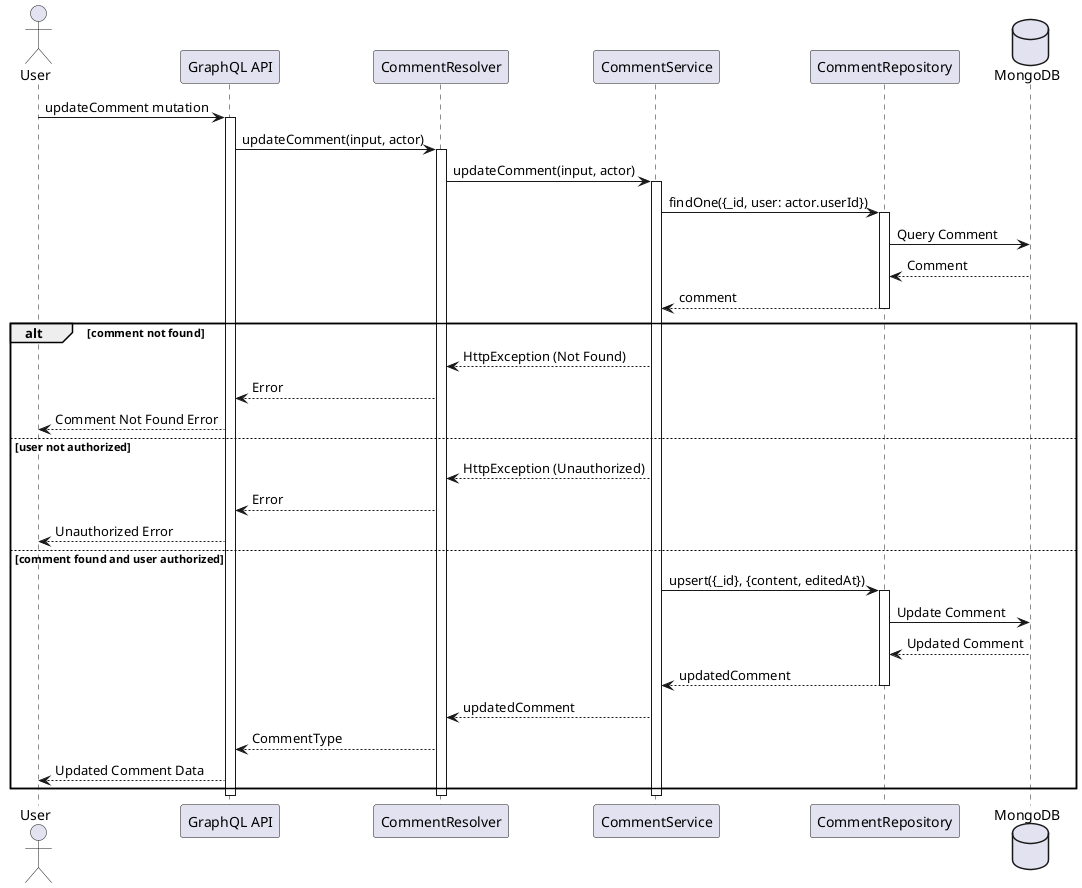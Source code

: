 @startuml Update Comment Flow

actor User
participant "GraphQL API" as API
participant "CommentResolver" as Resolver
participant "CommentService" as Service
participant "CommentRepository" as Repository
database "MongoDB" as DB

User -> API: updateComment mutation
activate API

API -> Resolver: updateComment(input, actor)
activate Resolver

Resolver -> Service: updateComment(input, actor)
activate Service

Service -> Repository: findOne({_id, user: actor.userId})
activate Repository
Repository -> DB: Query Comment
DB --> Repository: Comment
Repository --> Service: comment
deactivate Repository

alt comment not found
    Service --> Resolver: HttpException (Not Found)
    Resolver --> API: Error
    API --> User: Comment Not Found Error
else user not authorized
    Service --> Resolver: HttpException (Unauthorized)
    Resolver --> API: Error
    API --> User: Unauthorized Error
else comment found and user authorized
    Service -> Repository: upsert({_id}, {content, editedAt})
    activate Repository
    Repository -> DB: Update Comment
    DB --> Repository: Updated Comment
    Repository --> Service: updatedComment
    deactivate Repository
    
    Service --> Resolver: updatedComment
    Resolver --> API: CommentType
    API --> User: Updated Comment Data
end

deactivate Service
deactivate Resolver
deactivate API

@enduml 